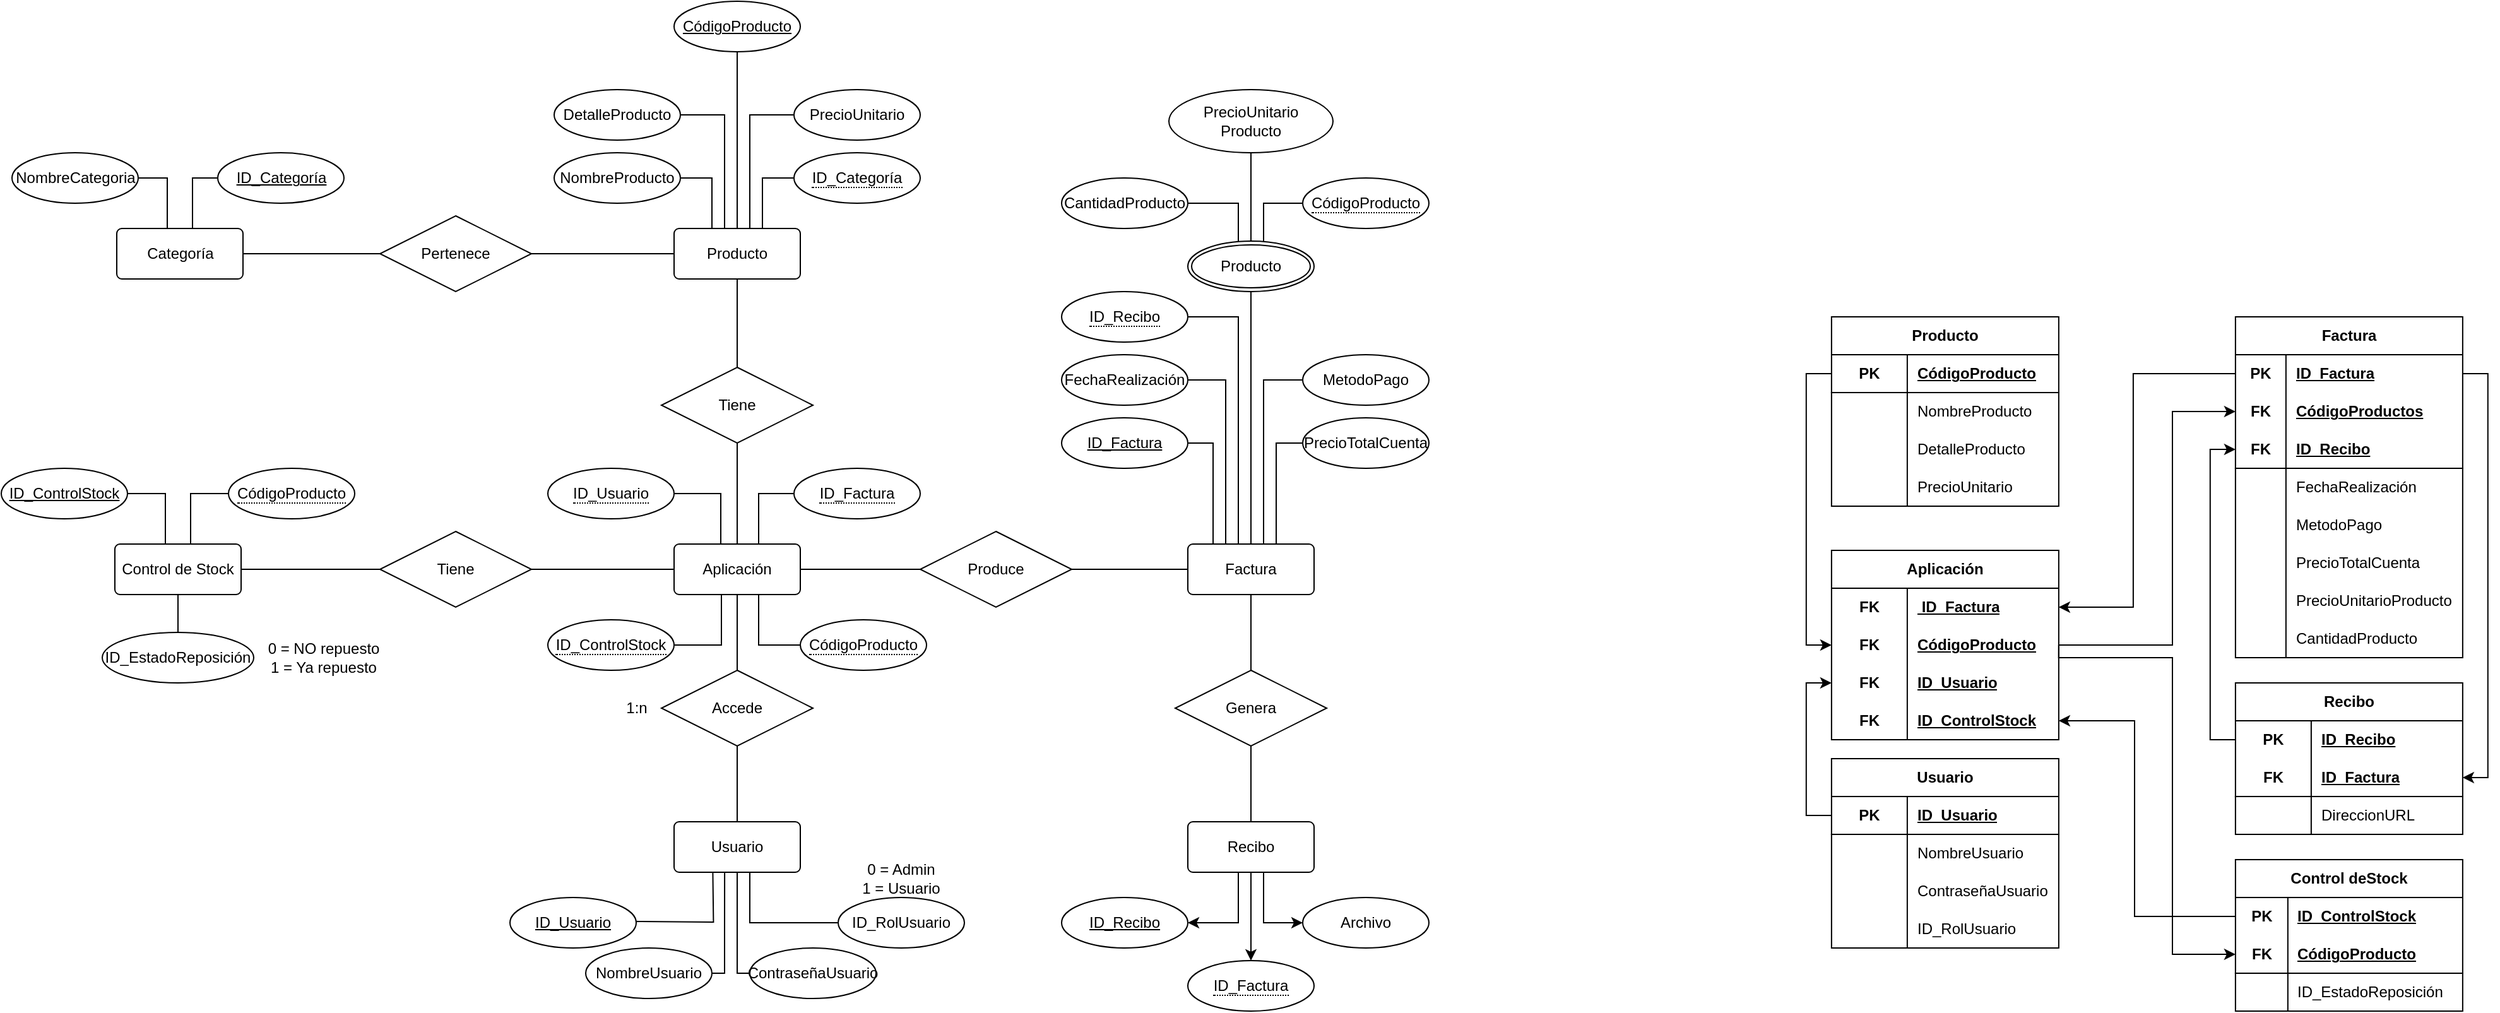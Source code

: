 <mxfile version="21.3.2" type="device">
  <diagram id="vDqjUoAuHQiaoz7LTiOU" name="AlmacénMary">
    <mxGraphModel dx="1914" dy="1030" grid="1" gridSize="10" guides="1" tooltips="1" connect="1" arrows="1" fold="1" page="1" pageScale="1" pageWidth="827" pageHeight="1169" math="0" shadow="0">
      <root>
        <mxCell id="0" />
        <mxCell id="1" parent="0" />
        <mxCell id="Y9Ebi7SMnBBEPp_Op19L-8" value="Producto" style="shape=table;startSize=30;container=1;collapsible=1;childLayout=tableLayout;fixedRows=1;rowLines=0;fontStyle=1;align=center;resizeLast=1;html=1;whiteSpace=wrap;" parent="1" vertex="1">
          <mxGeometry x="1559.94" y="420" width="180" height="150" as="geometry" />
        </mxCell>
        <mxCell id="Y9Ebi7SMnBBEPp_Op19L-12" value="" style="shape=tableRow;horizontal=0;startSize=0;swimlaneHead=0;swimlaneBody=0;fillColor=none;collapsible=0;dropTarget=0;points=[[0,0.5],[1,0.5]];portConstraint=eastwest;top=0;left=0;right=0;bottom=1;html=1;" parent="Y9Ebi7SMnBBEPp_Op19L-8" vertex="1">
          <mxGeometry y="30" width="180" height="30" as="geometry" />
        </mxCell>
        <mxCell id="Y9Ebi7SMnBBEPp_Op19L-13" value="PK" style="shape=partialRectangle;connectable=0;fillColor=none;top=0;left=0;bottom=0;right=0;fontStyle=1;overflow=hidden;html=1;whiteSpace=wrap;" parent="Y9Ebi7SMnBBEPp_Op19L-12" vertex="1">
          <mxGeometry width="60" height="30" as="geometry">
            <mxRectangle width="60" height="30" as="alternateBounds" />
          </mxGeometry>
        </mxCell>
        <mxCell id="Y9Ebi7SMnBBEPp_Op19L-14" value="CódigoProducto" style="shape=partialRectangle;connectable=0;fillColor=none;top=0;left=0;bottom=0;right=0;align=left;spacingLeft=6;fontStyle=5;overflow=hidden;html=1;whiteSpace=wrap;" parent="Y9Ebi7SMnBBEPp_Op19L-12" vertex="1">
          <mxGeometry x="60" width="120" height="30" as="geometry">
            <mxRectangle width="120" height="30" as="alternateBounds" />
          </mxGeometry>
        </mxCell>
        <mxCell id="Y9Ebi7SMnBBEPp_Op19L-15" value="" style="shape=tableRow;horizontal=0;startSize=0;swimlaneHead=0;swimlaneBody=0;fillColor=none;collapsible=0;dropTarget=0;points=[[0,0.5],[1,0.5]];portConstraint=eastwest;top=0;left=0;right=0;bottom=0;html=1;" parent="Y9Ebi7SMnBBEPp_Op19L-8" vertex="1">
          <mxGeometry y="60" width="180" height="30" as="geometry" />
        </mxCell>
        <mxCell id="Y9Ebi7SMnBBEPp_Op19L-16" value="" style="shape=partialRectangle;connectable=0;fillColor=none;top=0;left=0;bottom=0;right=0;editable=1;overflow=hidden;html=1;whiteSpace=wrap;" parent="Y9Ebi7SMnBBEPp_Op19L-15" vertex="1">
          <mxGeometry width="60" height="30" as="geometry">
            <mxRectangle width="60" height="30" as="alternateBounds" />
          </mxGeometry>
        </mxCell>
        <mxCell id="Y9Ebi7SMnBBEPp_Op19L-17" value="&lt;div&gt;NombreProducto&lt;/div&gt;" style="shape=partialRectangle;connectable=0;fillColor=none;top=0;left=0;bottom=0;right=0;align=left;spacingLeft=6;overflow=hidden;html=1;whiteSpace=wrap;" parent="Y9Ebi7SMnBBEPp_Op19L-15" vertex="1">
          <mxGeometry x="60" width="120" height="30" as="geometry">
            <mxRectangle width="120" height="30" as="alternateBounds" />
          </mxGeometry>
        </mxCell>
        <mxCell id="Y9Ebi7SMnBBEPp_Op19L-18" value="" style="shape=tableRow;horizontal=0;startSize=0;swimlaneHead=0;swimlaneBody=0;fillColor=none;collapsible=0;dropTarget=0;points=[[0,0.5],[1,0.5]];portConstraint=eastwest;top=0;left=0;right=0;bottom=0;html=1;" parent="Y9Ebi7SMnBBEPp_Op19L-8" vertex="1">
          <mxGeometry y="90" width="180" height="30" as="geometry" />
        </mxCell>
        <mxCell id="Y9Ebi7SMnBBEPp_Op19L-19" value="" style="shape=partialRectangle;connectable=0;fillColor=none;top=0;left=0;bottom=0;right=0;editable=1;overflow=hidden;html=1;whiteSpace=wrap;" parent="Y9Ebi7SMnBBEPp_Op19L-18" vertex="1">
          <mxGeometry width="60" height="30" as="geometry">
            <mxRectangle width="60" height="30" as="alternateBounds" />
          </mxGeometry>
        </mxCell>
        <mxCell id="Y9Ebi7SMnBBEPp_Op19L-20" value="DetalleProducto" style="shape=partialRectangle;connectable=0;fillColor=none;top=0;left=0;bottom=0;right=0;align=left;spacingLeft=6;overflow=hidden;html=1;whiteSpace=wrap;" parent="Y9Ebi7SMnBBEPp_Op19L-18" vertex="1">
          <mxGeometry x="60" width="120" height="30" as="geometry">
            <mxRectangle width="120" height="30" as="alternateBounds" />
          </mxGeometry>
        </mxCell>
        <mxCell id="Y9Ebi7SMnBBEPp_Op19L-21" value="" style="shape=tableRow;horizontal=0;startSize=0;swimlaneHead=0;swimlaneBody=0;fillColor=none;collapsible=0;dropTarget=0;points=[[0,0.5],[1,0.5]];portConstraint=eastwest;top=0;left=0;right=0;bottom=0;html=1;" parent="Y9Ebi7SMnBBEPp_Op19L-8" vertex="1">
          <mxGeometry y="120" width="180" height="30" as="geometry" />
        </mxCell>
        <mxCell id="Y9Ebi7SMnBBEPp_Op19L-22" value="" style="shape=partialRectangle;connectable=0;fillColor=none;top=0;left=0;bottom=0;right=0;editable=1;overflow=hidden;html=1;whiteSpace=wrap;" parent="Y9Ebi7SMnBBEPp_Op19L-21" vertex="1">
          <mxGeometry width="60" height="30" as="geometry">
            <mxRectangle width="60" height="30" as="alternateBounds" />
          </mxGeometry>
        </mxCell>
        <mxCell id="Y9Ebi7SMnBBEPp_Op19L-23" value="PrecioUnitario" style="shape=partialRectangle;connectable=0;fillColor=none;top=0;left=0;bottom=0;right=0;align=left;spacingLeft=6;overflow=hidden;html=1;whiteSpace=wrap;" parent="Y9Ebi7SMnBBEPp_Op19L-21" vertex="1">
          <mxGeometry x="60" width="120" height="30" as="geometry">
            <mxRectangle width="120" height="30" as="alternateBounds" />
          </mxGeometry>
        </mxCell>
        <mxCell id="Y9Ebi7SMnBBEPp_Op19L-26" value="Aplicación" style="shape=table;startSize=30;container=1;collapsible=1;childLayout=tableLayout;fixedRows=1;rowLines=0;fontStyle=1;align=center;resizeLast=1;html=1;whiteSpace=wrap;" parent="1" vertex="1">
          <mxGeometry x="1559.94" y="605" width="180" height="150" as="geometry" />
        </mxCell>
        <mxCell id="Y9Ebi7SMnBBEPp_Op19L-45" value="" style="shape=tableRow;horizontal=0;startSize=0;swimlaneHead=0;swimlaneBody=0;fillColor=none;collapsible=0;dropTarget=0;points=[[0,0.5],[1,0.5]];portConstraint=eastwest;top=0;left=0;right=0;bottom=0;html=1;" parent="Y9Ebi7SMnBBEPp_Op19L-26" vertex="1">
          <mxGeometry y="30" width="180" height="30" as="geometry" />
        </mxCell>
        <mxCell id="Y9Ebi7SMnBBEPp_Op19L-46" value="FK" style="shape=partialRectangle;connectable=0;fillColor=none;top=0;left=0;bottom=0;right=0;fontStyle=1;overflow=hidden;html=1;whiteSpace=wrap;" parent="Y9Ebi7SMnBBEPp_Op19L-45" vertex="1">
          <mxGeometry width="60.0" height="30" as="geometry">
            <mxRectangle width="60.0" height="30" as="alternateBounds" />
          </mxGeometry>
        </mxCell>
        <mxCell id="Y9Ebi7SMnBBEPp_Op19L-47" value="&amp;nbsp;ID_Factura" style="shape=partialRectangle;connectable=0;fillColor=none;top=0;left=0;bottom=0;right=0;align=left;spacingLeft=6;fontStyle=5;overflow=hidden;html=1;whiteSpace=wrap;" parent="Y9Ebi7SMnBBEPp_Op19L-45" vertex="1">
          <mxGeometry x="60.0" width="120.0" height="30" as="geometry">
            <mxRectangle width="120.0" height="30" as="alternateBounds" />
          </mxGeometry>
        </mxCell>
        <mxCell id="Y9Ebi7SMnBBEPp_Op19L-48" value="" style="shape=tableRow;horizontal=0;startSize=0;swimlaneHead=0;swimlaneBody=0;fillColor=none;collapsible=0;dropTarget=0;points=[[0,0.5],[1,0.5]];portConstraint=eastwest;top=0;left=0;right=0;bottom=0;html=1;" parent="Y9Ebi7SMnBBEPp_Op19L-26" vertex="1">
          <mxGeometry y="60" width="180" height="30" as="geometry" />
        </mxCell>
        <mxCell id="Y9Ebi7SMnBBEPp_Op19L-49" value="FK" style="shape=partialRectangle;connectable=0;fillColor=none;top=0;left=0;bottom=0;right=0;fontStyle=1;overflow=hidden;html=1;whiteSpace=wrap;" parent="Y9Ebi7SMnBBEPp_Op19L-48" vertex="1">
          <mxGeometry width="60.0" height="30" as="geometry">
            <mxRectangle width="60.0" height="30" as="alternateBounds" />
          </mxGeometry>
        </mxCell>
        <mxCell id="Y9Ebi7SMnBBEPp_Op19L-50" value="CódigoProducto" style="shape=partialRectangle;connectable=0;fillColor=none;top=0;left=0;bottom=0;right=0;align=left;spacingLeft=6;fontStyle=5;overflow=hidden;html=1;whiteSpace=wrap;" parent="Y9Ebi7SMnBBEPp_Op19L-48" vertex="1">
          <mxGeometry x="60.0" width="120.0" height="30" as="geometry">
            <mxRectangle width="120.0" height="30" as="alternateBounds" />
          </mxGeometry>
        </mxCell>
        <mxCell id="Y9Ebi7SMnBBEPp_Op19L-51" value="" style="shape=tableRow;horizontal=0;startSize=0;swimlaneHead=0;swimlaneBody=0;fillColor=none;collapsible=0;dropTarget=0;points=[[0,0.5],[1,0.5]];portConstraint=eastwest;top=0;left=0;right=0;bottom=0;html=1;" parent="Y9Ebi7SMnBBEPp_Op19L-26" vertex="1">
          <mxGeometry y="90" width="180" height="30" as="geometry" />
        </mxCell>
        <mxCell id="Y9Ebi7SMnBBEPp_Op19L-52" value="FK" style="shape=partialRectangle;connectable=0;fillColor=none;top=0;left=0;bottom=0;right=0;fontStyle=1;overflow=hidden;html=1;whiteSpace=wrap;" parent="Y9Ebi7SMnBBEPp_Op19L-51" vertex="1">
          <mxGeometry width="60.0" height="30" as="geometry">
            <mxRectangle width="60.0" height="30" as="alternateBounds" />
          </mxGeometry>
        </mxCell>
        <mxCell id="Y9Ebi7SMnBBEPp_Op19L-53" value="ID_Usuario" style="shape=partialRectangle;connectable=0;fillColor=none;top=0;left=0;bottom=0;right=0;align=left;spacingLeft=6;fontStyle=5;overflow=hidden;html=1;whiteSpace=wrap;" parent="Y9Ebi7SMnBBEPp_Op19L-51" vertex="1">
          <mxGeometry x="60.0" width="120.0" height="30" as="geometry">
            <mxRectangle width="120.0" height="30" as="alternateBounds" />
          </mxGeometry>
        </mxCell>
        <mxCell id="ylq0Wh5do1DhNVSN07a9-4" value="" style="shape=tableRow;horizontal=0;startSize=0;swimlaneHead=0;swimlaneBody=0;fillColor=none;collapsible=0;dropTarget=0;points=[[0,0.5],[1,0.5]];portConstraint=eastwest;top=0;left=0;right=0;bottom=0;html=1;" parent="Y9Ebi7SMnBBEPp_Op19L-26" vertex="1">
          <mxGeometry y="120" width="180" height="30" as="geometry" />
        </mxCell>
        <mxCell id="ylq0Wh5do1DhNVSN07a9-5" value="FK" style="shape=partialRectangle;connectable=0;fillColor=none;top=0;left=0;bottom=0;right=0;fontStyle=1;overflow=hidden;html=1;whiteSpace=wrap;" parent="ylq0Wh5do1DhNVSN07a9-4" vertex="1">
          <mxGeometry width="60.0" height="30" as="geometry">
            <mxRectangle width="60.0" height="30" as="alternateBounds" />
          </mxGeometry>
        </mxCell>
        <mxCell id="ylq0Wh5do1DhNVSN07a9-6" value="ID_ControlStock" style="shape=partialRectangle;connectable=0;fillColor=none;top=0;left=0;bottom=0;right=0;align=left;spacingLeft=6;fontStyle=5;overflow=hidden;html=1;whiteSpace=wrap;" parent="ylq0Wh5do1DhNVSN07a9-4" vertex="1">
          <mxGeometry x="60.0" width="120.0" height="30" as="geometry">
            <mxRectangle width="120.0" height="30" as="alternateBounds" />
          </mxGeometry>
        </mxCell>
        <mxCell id="Y9Ebi7SMnBBEPp_Op19L-54" value="Usuario" style="shape=table;startSize=30;container=1;collapsible=1;childLayout=tableLayout;fixedRows=1;rowLines=0;fontStyle=1;align=center;resizeLast=1;html=1;whiteSpace=wrap;" parent="1" vertex="1">
          <mxGeometry x="1559.94" y="770" width="180" height="150" as="geometry" />
        </mxCell>
        <mxCell id="Y9Ebi7SMnBBEPp_Op19L-58" value="" style="shape=tableRow;horizontal=0;startSize=0;swimlaneHead=0;swimlaneBody=0;fillColor=none;collapsible=0;dropTarget=0;points=[[0,0.5],[1,0.5]];portConstraint=eastwest;top=0;left=0;right=0;bottom=1;html=1;" parent="Y9Ebi7SMnBBEPp_Op19L-54" vertex="1">
          <mxGeometry y="30" width="180" height="30" as="geometry" />
        </mxCell>
        <mxCell id="Y9Ebi7SMnBBEPp_Op19L-59" value="PK" style="shape=partialRectangle;connectable=0;fillColor=none;top=0;left=0;bottom=0;right=0;fontStyle=1;overflow=hidden;html=1;whiteSpace=wrap;" parent="Y9Ebi7SMnBBEPp_Op19L-58" vertex="1">
          <mxGeometry width="60" height="30" as="geometry">
            <mxRectangle width="60" height="30" as="alternateBounds" />
          </mxGeometry>
        </mxCell>
        <mxCell id="Y9Ebi7SMnBBEPp_Op19L-60" value="ID_Usuario" style="shape=partialRectangle;connectable=0;fillColor=none;top=0;left=0;bottom=0;right=0;align=left;spacingLeft=6;fontStyle=5;overflow=hidden;html=1;whiteSpace=wrap;" parent="Y9Ebi7SMnBBEPp_Op19L-58" vertex="1">
          <mxGeometry x="60" width="120" height="30" as="geometry">
            <mxRectangle width="120" height="30" as="alternateBounds" />
          </mxGeometry>
        </mxCell>
        <mxCell id="Y9Ebi7SMnBBEPp_Op19L-61" value="" style="shape=tableRow;horizontal=0;startSize=0;swimlaneHead=0;swimlaneBody=0;fillColor=none;collapsible=0;dropTarget=0;points=[[0,0.5],[1,0.5]];portConstraint=eastwest;top=0;left=0;right=0;bottom=0;html=1;" parent="Y9Ebi7SMnBBEPp_Op19L-54" vertex="1">
          <mxGeometry y="60" width="180" height="30" as="geometry" />
        </mxCell>
        <mxCell id="Y9Ebi7SMnBBEPp_Op19L-62" value="" style="shape=partialRectangle;connectable=0;fillColor=none;top=0;left=0;bottom=0;right=0;editable=1;overflow=hidden;html=1;whiteSpace=wrap;" parent="Y9Ebi7SMnBBEPp_Op19L-61" vertex="1">
          <mxGeometry width="60" height="30" as="geometry">
            <mxRectangle width="60" height="30" as="alternateBounds" />
          </mxGeometry>
        </mxCell>
        <mxCell id="Y9Ebi7SMnBBEPp_Op19L-63" value="NombreUsuario" style="shape=partialRectangle;connectable=0;fillColor=none;top=0;left=0;bottom=0;right=0;align=left;spacingLeft=6;overflow=hidden;html=1;whiteSpace=wrap;" parent="Y9Ebi7SMnBBEPp_Op19L-61" vertex="1">
          <mxGeometry x="60" width="120" height="30" as="geometry">
            <mxRectangle width="120" height="30" as="alternateBounds" />
          </mxGeometry>
        </mxCell>
        <mxCell id="Y9Ebi7SMnBBEPp_Op19L-64" value="" style="shape=tableRow;horizontal=0;startSize=0;swimlaneHead=0;swimlaneBody=0;fillColor=none;collapsible=0;dropTarget=0;points=[[0,0.5],[1,0.5]];portConstraint=eastwest;top=0;left=0;right=0;bottom=0;html=1;" parent="Y9Ebi7SMnBBEPp_Op19L-54" vertex="1">
          <mxGeometry y="90" width="180" height="30" as="geometry" />
        </mxCell>
        <mxCell id="Y9Ebi7SMnBBEPp_Op19L-65" value="" style="shape=partialRectangle;connectable=0;fillColor=none;top=0;left=0;bottom=0;right=0;editable=1;overflow=hidden;html=1;whiteSpace=wrap;" parent="Y9Ebi7SMnBBEPp_Op19L-64" vertex="1">
          <mxGeometry width="60" height="30" as="geometry">
            <mxRectangle width="60" height="30" as="alternateBounds" />
          </mxGeometry>
        </mxCell>
        <mxCell id="Y9Ebi7SMnBBEPp_Op19L-66" value="ContraseñaUsuario" style="shape=partialRectangle;connectable=0;fillColor=none;top=0;left=0;bottom=0;right=0;align=left;spacingLeft=6;overflow=hidden;html=1;whiteSpace=wrap;" parent="Y9Ebi7SMnBBEPp_Op19L-64" vertex="1">
          <mxGeometry x="60" width="120" height="30" as="geometry">
            <mxRectangle width="120" height="30" as="alternateBounds" />
          </mxGeometry>
        </mxCell>
        <mxCell id="Y9Ebi7SMnBBEPp_Op19L-67" value="" style="shape=tableRow;horizontal=0;startSize=0;swimlaneHead=0;swimlaneBody=0;fillColor=none;collapsible=0;dropTarget=0;points=[[0,0.5],[1,0.5]];portConstraint=eastwest;top=0;left=0;right=0;bottom=0;html=1;" parent="Y9Ebi7SMnBBEPp_Op19L-54" vertex="1">
          <mxGeometry y="120" width="180" height="30" as="geometry" />
        </mxCell>
        <mxCell id="Y9Ebi7SMnBBEPp_Op19L-68" value="" style="shape=partialRectangle;connectable=0;fillColor=none;top=0;left=0;bottom=0;right=0;editable=1;overflow=hidden;html=1;whiteSpace=wrap;" parent="Y9Ebi7SMnBBEPp_Op19L-67" vertex="1">
          <mxGeometry width="60" height="30" as="geometry">
            <mxRectangle width="60" height="30" as="alternateBounds" />
          </mxGeometry>
        </mxCell>
        <mxCell id="Y9Ebi7SMnBBEPp_Op19L-69" value="ID_RolUsuario" style="shape=partialRectangle;connectable=0;fillColor=none;top=0;left=0;bottom=0;right=0;align=left;spacingLeft=6;overflow=hidden;html=1;whiteSpace=wrap;" parent="Y9Ebi7SMnBBEPp_Op19L-67" vertex="1">
          <mxGeometry x="60" width="120" height="30" as="geometry">
            <mxRectangle width="120" height="30" as="alternateBounds" />
          </mxGeometry>
        </mxCell>
        <mxCell id="Y9Ebi7SMnBBEPp_Op19L-71" value="Factura" style="shape=table;startSize=30;container=1;collapsible=1;childLayout=tableLayout;fixedRows=1;rowLines=0;fontStyle=1;align=center;resizeLast=1;html=1;whiteSpace=wrap;" parent="1" vertex="1">
          <mxGeometry x="1879.94" y="420" width="180" height="270" as="geometry" />
        </mxCell>
        <mxCell id="Y9Ebi7SMnBBEPp_Op19L-72" value="" style="shape=tableRow;horizontal=0;startSize=0;swimlaneHead=0;swimlaneBody=0;fillColor=none;collapsible=0;dropTarget=0;points=[[0,0.5],[1,0.5]];portConstraint=eastwest;top=0;left=0;right=0;bottom=0;html=1;" parent="Y9Ebi7SMnBBEPp_Op19L-71" vertex="1">
          <mxGeometry y="30" width="180" height="30" as="geometry" />
        </mxCell>
        <mxCell id="Y9Ebi7SMnBBEPp_Op19L-73" value="PK" style="shape=partialRectangle;connectable=0;fillColor=none;top=0;left=0;bottom=0;right=0;fontStyle=1;overflow=hidden;html=1;whiteSpace=wrap;" parent="Y9Ebi7SMnBBEPp_Op19L-72" vertex="1">
          <mxGeometry width="40.0" height="30" as="geometry">
            <mxRectangle width="40.0" height="30" as="alternateBounds" />
          </mxGeometry>
        </mxCell>
        <mxCell id="Y9Ebi7SMnBBEPp_Op19L-74" value="ID_Factura" style="shape=partialRectangle;connectable=0;fillColor=none;top=0;left=0;bottom=0;right=0;align=left;spacingLeft=6;fontStyle=5;overflow=hidden;html=1;whiteSpace=wrap;" parent="Y9Ebi7SMnBBEPp_Op19L-72" vertex="1">
          <mxGeometry x="40.0" width="140.0" height="30" as="geometry">
            <mxRectangle width="140.0" height="30" as="alternateBounds" />
          </mxGeometry>
        </mxCell>
        <mxCell id="Y9Ebi7SMnBBEPp_Op19L-84" value="" style="shape=tableRow;horizontal=0;startSize=0;swimlaneHead=0;swimlaneBody=0;fillColor=none;collapsible=0;dropTarget=0;points=[[0,0.5],[1,0.5]];portConstraint=eastwest;top=0;left=0;right=0;bottom=0;html=1;" parent="Y9Ebi7SMnBBEPp_Op19L-71" vertex="1">
          <mxGeometry y="60" width="180" height="30" as="geometry" />
        </mxCell>
        <mxCell id="Y9Ebi7SMnBBEPp_Op19L-85" value="FK" style="shape=partialRectangle;connectable=0;fillColor=none;top=0;left=0;bottom=0;right=0;fontStyle=1;overflow=hidden;html=1;whiteSpace=wrap;" parent="Y9Ebi7SMnBBEPp_Op19L-84" vertex="1">
          <mxGeometry width="40.0" height="30" as="geometry">
            <mxRectangle width="40.0" height="30" as="alternateBounds" />
          </mxGeometry>
        </mxCell>
        <mxCell id="Y9Ebi7SMnBBEPp_Op19L-86" value="CódigoProductos" style="shape=partialRectangle;connectable=0;fillColor=none;top=0;left=0;bottom=0;right=0;align=left;spacingLeft=6;fontStyle=5;overflow=hidden;html=1;whiteSpace=wrap;" parent="Y9Ebi7SMnBBEPp_Op19L-84" vertex="1">
          <mxGeometry x="40.0" width="140.0" height="30" as="geometry">
            <mxRectangle width="140.0" height="30" as="alternateBounds" />
          </mxGeometry>
        </mxCell>
        <mxCell id="Y9Ebi7SMnBBEPp_Op19L-103" value="" style="shape=tableRow;horizontal=0;startSize=0;swimlaneHead=0;swimlaneBody=0;fillColor=none;collapsible=0;dropTarget=0;points=[[0,0.5],[1,0.5]];portConstraint=eastwest;top=0;left=0;right=0;bottom=1;html=1;" parent="Y9Ebi7SMnBBEPp_Op19L-71" vertex="1">
          <mxGeometry y="90" width="180" height="30" as="geometry" />
        </mxCell>
        <mxCell id="Y9Ebi7SMnBBEPp_Op19L-104" value="FK" style="shape=partialRectangle;connectable=0;fillColor=none;top=0;left=0;bottom=0;right=0;fontStyle=1;overflow=hidden;html=1;whiteSpace=wrap;" parent="Y9Ebi7SMnBBEPp_Op19L-103" vertex="1">
          <mxGeometry width="40.0" height="30" as="geometry">
            <mxRectangle width="40.0" height="30" as="alternateBounds" />
          </mxGeometry>
        </mxCell>
        <mxCell id="Y9Ebi7SMnBBEPp_Op19L-105" value="ID_Recibo" style="shape=partialRectangle;connectable=0;fillColor=none;top=0;left=0;bottom=0;right=0;align=left;spacingLeft=6;fontStyle=5;overflow=hidden;html=1;whiteSpace=wrap;" parent="Y9Ebi7SMnBBEPp_Op19L-103" vertex="1">
          <mxGeometry x="40.0" width="140.0" height="30" as="geometry">
            <mxRectangle width="140.0" height="30" as="alternateBounds" />
          </mxGeometry>
        </mxCell>
        <mxCell id="Y9Ebi7SMnBBEPp_Op19L-125" value="" style="shape=tableRow;horizontal=0;startSize=0;swimlaneHead=0;swimlaneBody=0;fillColor=none;collapsible=0;dropTarget=0;points=[[0,0.5],[1,0.5]];portConstraint=eastwest;top=0;left=0;right=0;bottom=0;html=1;" parent="Y9Ebi7SMnBBEPp_Op19L-71" vertex="1">
          <mxGeometry y="120" width="180" height="30" as="geometry" />
        </mxCell>
        <mxCell id="Y9Ebi7SMnBBEPp_Op19L-126" value="" style="shape=partialRectangle;connectable=0;fillColor=none;top=0;left=0;bottom=0;right=0;editable=1;overflow=hidden;html=1;whiteSpace=wrap;" parent="Y9Ebi7SMnBBEPp_Op19L-125" vertex="1">
          <mxGeometry width="40.0" height="30" as="geometry">
            <mxRectangle width="40.0" height="30" as="alternateBounds" />
          </mxGeometry>
        </mxCell>
        <mxCell id="Y9Ebi7SMnBBEPp_Op19L-127" value="FechaRealización" style="shape=partialRectangle;connectable=0;fillColor=none;top=0;left=0;bottom=0;right=0;align=left;spacingLeft=6;overflow=hidden;html=1;whiteSpace=wrap;" parent="Y9Ebi7SMnBBEPp_Op19L-125" vertex="1">
          <mxGeometry x="40.0" width="140.0" height="30" as="geometry">
            <mxRectangle width="140.0" height="30" as="alternateBounds" />
          </mxGeometry>
        </mxCell>
        <mxCell id="ylq0Wh5do1DhNVSN07a9-14" value="" style="shape=tableRow;horizontal=0;startSize=0;swimlaneHead=0;swimlaneBody=0;fillColor=none;collapsible=0;dropTarget=0;points=[[0,0.5],[1,0.5]];portConstraint=eastwest;top=0;left=0;right=0;bottom=0;html=1;" parent="Y9Ebi7SMnBBEPp_Op19L-71" vertex="1">
          <mxGeometry y="150" width="180" height="30" as="geometry" />
        </mxCell>
        <mxCell id="ylq0Wh5do1DhNVSN07a9-15" value="" style="shape=partialRectangle;connectable=0;fillColor=none;top=0;left=0;bottom=0;right=0;editable=1;overflow=hidden;html=1;whiteSpace=wrap;" parent="ylq0Wh5do1DhNVSN07a9-14" vertex="1">
          <mxGeometry width="40.0" height="30" as="geometry">
            <mxRectangle width="40.0" height="30" as="alternateBounds" />
          </mxGeometry>
        </mxCell>
        <mxCell id="ylq0Wh5do1DhNVSN07a9-16" value="MetodoPago" style="shape=partialRectangle;connectable=0;fillColor=none;top=0;left=0;bottom=0;right=0;align=left;spacingLeft=6;overflow=hidden;html=1;whiteSpace=wrap;" parent="ylq0Wh5do1DhNVSN07a9-14" vertex="1">
          <mxGeometry x="40.0" width="140.0" height="30" as="geometry">
            <mxRectangle width="140.0" height="30" as="alternateBounds" />
          </mxGeometry>
        </mxCell>
        <mxCell id="ylq0Wh5do1DhNVSN07a9-17" value="" style="shape=tableRow;horizontal=0;startSize=0;swimlaneHead=0;swimlaneBody=0;fillColor=none;collapsible=0;dropTarget=0;points=[[0,0.5],[1,0.5]];portConstraint=eastwest;top=0;left=0;right=0;bottom=0;html=1;" parent="Y9Ebi7SMnBBEPp_Op19L-71" vertex="1">
          <mxGeometry y="180" width="180" height="30" as="geometry" />
        </mxCell>
        <mxCell id="ylq0Wh5do1DhNVSN07a9-18" value="" style="shape=partialRectangle;connectable=0;fillColor=none;top=0;left=0;bottom=0;right=0;editable=1;overflow=hidden;html=1;whiteSpace=wrap;" parent="ylq0Wh5do1DhNVSN07a9-17" vertex="1">
          <mxGeometry width="40.0" height="30" as="geometry">
            <mxRectangle width="40.0" height="30" as="alternateBounds" />
          </mxGeometry>
        </mxCell>
        <mxCell id="ylq0Wh5do1DhNVSN07a9-19" value="PrecioTotalCuenta" style="shape=partialRectangle;connectable=0;fillColor=none;top=0;left=0;bottom=0;right=0;align=left;spacingLeft=6;overflow=hidden;html=1;whiteSpace=wrap;" parent="ylq0Wh5do1DhNVSN07a9-17" vertex="1">
          <mxGeometry x="40.0" width="140.0" height="30" as="geometry">
            <mxRectangle width="140.0" height="30" as="alternateBounds" />
          </mxGeometry>
        </mxCell>
        <mxCell id="ylq0Wh5do1DhNVSN07a9-45" value="" style="shape=tableRow;horizontal=0;startSize=0;swimlaneHead=0;swimlaneBody=0;fillColor=none;collapsible=0;dropTarget=0;points=[[0,0.5],[1,0.5]];portConstraint=eastwest;top=0;left=0;right=0;bottom=0;html=1;" parent="Y9Ebi7SMnBBEPp_Op19L-71" vertex="1">
          <mxGeometry y="210" width="180" height="30" as="geometry" />
        </mxCell>
        <mxCell id="ylq0Wh5do1DhNVSN07a9-46" value="" style="shape=partialRectangle;connectable=0;fillColor=none;top=0;left=0;bottom=0;right=0;editable=1;overflow=hidden;html=1;whiteSpace=wrap;" parent="ylq0Wh5do1DhNVSN07a9-45" vertex="1">
          <mxGeometry width="40.0" height="30" as="geometry">
            <mxRectangle width="40.0" height="30" as="alternateBounds" />
          </mxGeometry>
        </mxCell>
        <mxCell id="ylq0Wh5do1DhNVSN07a9-47" value="PrecioUnitarioProducto" style="shape=partialRectangle;connectable=0;fillColor=none;top=0;left=0;bottom=0;right=0;align=left;spacingLeft=6;overflow=hidden;html=1;whiteSpace=wrap;" parent="ylq0Wh5do1DhNVSN07a9-45" vertex="1">
          <mxGeometry x="40.0" width="140.0" height="30" as="geometry">
            <mxRectangle width="140.0" height="30" as="alternateBounds" />
          </mxGeometry>
        </mxCell>
        <mxCell id="ylq0Wh5do1DhNVSN07a9-48" value="" style="shape=tableRow;horizontal=0;startSize=0;swimlaneHead=0;swimlaneBody=0;fillColor=none;collapsible=0;dropTarget=0;points=[[0,0.5],[1,0.5]];portConstraint=eastwest;top=0;left=0;right=0;bottom=0;html=1;" parent="Y9Ebi7SMnBBEPp_Op19L-71" vertex="1">
          <mxGeometry y="240" width="180" height="30" as="geometry" />
        </mxCell>
        <mxCell id="ylq0Wh5do1DhNVSN07a9-49" value="" style="shape=partialRectangle;connectable=0;fillColor=none;top=0;left=0;bottom=0;right=0;editable=1;overflow=hidden;html=1;whiteSpace=wrap;" parent="ylq0Wh5do1DhNVSN07a9-48" vertex="1">
          <mxGeometry width="40.0" height="30" as="geometry">
            <mxRectangle width="40.0" height="30" as="alternateBounds" />
          </mxGeometry>
        </mxCell>
        <mxCell id="ylq0Wh5do1DhNVSN07a9-50" value="CantidadProducto" style="shape=partialRectangle;connectable=0;fillColor=none;top=0;left=0;bottom=0;right=0;align=left;spacingLeft=6;overflow=hidden;html=1;whiteSpace=wrap;" parent="ylq0Wh5do1DhNVSN07a9-48" vertex="1">
          <mxGeometry x="40.0" width="140.0" height="30" as="geometry">
            <mxRectangle width="140.0" height="30" as="alternateBounds" />
          </mxGeometry>
        </mxCell>
        <mxCell id="Y9Ebi7SMnBBEPp_Op19L-128" value="Recibo" style="shape=table;startSize=30;container=1;collapsible=1;childLayout=tableLayout;fixedRows=1;rowLines=0;fontStyle=1;align=center;resizeLast=1;html=1;whiteSpace=wrap;" parent="1" vertex="1">
          <mxGeometry x="1879.94" y="710" width="180" height="120" as="geometry" />
        </mxCell>
        <mxCell id="Y9Ebi7SMnBBEPp_Op19L-132" value="" style="shape=tableRow;horizontal=0;startSize=0;swimlaneHead=0;swimlaneBody=0;fillColor=none;collapsible=0;dropTarget=0;points=[[0,0.5],[1,0.5]];portConstraint=eastwest;top=0;left=0;right=0;bottom=0;html=1;" parent="Y9Ebi7SMnBBEPp_Op19L-128" vertex="1">
          <mxGeometry y="30" width="180" height="30" as="geometry" />
        </mxCell>
        <mxCell id="Y9Ebi7SMnBBEPp_Op19L-133" value="PK" style="shape=partialRectangle;connectable=0;fillColor=none;top=0;left=0;bottom=0;right=0;fontStyle=1;overflow=hidden;html=1;whiteSpace=wrap;" parent="Y9Ebi7SMnBBEPp_Op19L-132" vertex="1">
          <mxGeometry width="60" height="30" as="geometry">
            <mxRectangle width="60" height="30" as="alternateBounds" />
          </mxGeometry>
        </mxCell>
        <mxCell id="Y9Ebi7SMnBBEPp_Op19L-134" value="ID_Recibo" style="shape=partialRectangle;connectable=0;fillColor=none;top=0;left=0;bottom=0;right=0;align=left;spacingLeft=6;fontStyle=5;overflow=hidden;html=1;whiteSpace=wrap;" parent="Y9Ebi7SMnBBEPp_Op19L-132" vertex="1">
          <mxGeometry x="60" width="120" height="30" as="geometry">
            <mxRectangle width="120" height="30" as="alternateBounds" />
          </mxGeometry>
        </mxCell>
        <mxCell id="ylq0Wh5do1DhNVSN07a9-7" value="" style="shape=tableRow;horizontal=0;startSize=0;swimlaneHead=0;swimlaneBody=0;fillColor=none;collapsible=0;dropTarget=0;points=[[0,0.5],[1,0.5]];portConstraint=eastwest;top=0;left=0;right=0;bottom=1;html=1;" parent="Y9Ebi7SMnBBEPp_Op19L-128" vertex="1">
          <mxGeometry y="60" width="180" height="30" as="geometry" />
        </mxCell>
        <mxCell id="ylq0Wh5do1DhNVSN07a9-8" value="FK" style="shape=partialRectangle;connectable=0;fillColor=none;top=0;left=0;bottom=0;right=0;fontStyle=1;overflow=hidden;html=1;whiteSpace=wrap;" parent="ylq0Wh5do1DhNVSN07a9-7" vertex="1">
          <mxGeometry width="60" height="30" as="geometry">
            <mxRectangle width="60" height="30" as="alternateBounds" />
          </mxGeometry>
        </mxCell>
        <mxCell id="ylq0Wh5do1DhNVSN07a9-9" value="ID_Factura" style="shape=partialRectangle;connectable=0;fillColor=none;top=0;left=0;bottom=0;right=0;align=left;spacingLeft=6;fontStyle=5;overflow=hidden;html=1;whiteSpace=wrap;" parent="ylq0Wh5do1DhNVSN07a9-7" vertex="1">
          <mxGeometry x="60" width="120" height="30" as="geometry">
            <mxRectangle width="120" height="30" as="alternateBounds" />
          </mxGeometry>
        </mxCell>
        <mxCell id="Y9Ebi7SMnBBEPp_Op19L-135" value="" style="shape=tableRow;horizontal=0;startSize=0;swimlaneHead=0;swimlaneBody=0;fillColor=none;collapsible=0;dropTarget=0;points=[[0,0.5],[1,0.5]];portConstraint=eastwest;top=0;left=0;right=0;bottom=0;html=1;" parent="Y9Ebi7SMnBBEPp_Op19L-128" vertex="1">
          <mxGeometry y="90" width="180" height="30" as="geometry" />
        </mxCell>
        <mxCell id="Y9Ebi7SMnBBEPp_Op19L-136" value="" style="shape=partialRectangle;connectable=0;fillColor=none;top=0;left=0;bottom=0;right=0;editable=1;overflow=hidden;html=1;whiteSpace=wrap;" parent="Y9Ebi7SMnBBEPp_Op19L-135" vertex="1">
          <mxGeometry width="60" height="30" as="geometry">
            <mxRectangle width="60" height="30" as="alternateBounds" />
          </mxGeometry>
        </mxCell>
        <mxCell id="Y9Ebi7SMnBBEPp_Op19L-137" value="DireccionURL" style="shape=partialRectangle;connectable=0;fillColor=none;top=0;left=0;bottom=0;right=0;align=left;spacingLeft=6;overflow=hidden;html=1;whiteSpace=wrap;" parent="Y9Ebi7SMnBBEPp_Op19L-135" vertex="1">
          <mxGeometry x="60" width="120" height="30" as="geometry">
            <mxRectangle width="120" height="30" as="alternateBounds" />
          </mxGeometry>
        </mxCell>
        <mxCell id="Y9Ebi7SMnBBEPp_Op19L-141" style="edgeStyle=orthogonalEdgeStyle;rounded=0;orthogonalLoop=1;jettySize=auto;html=1;exitX=0;exitY=0.5;exitDx=0;exitDy=0;entryX=0;entryY=0.5;entryDx=0;entryDy=0;" parent="1" source="Y9Ebi7SMnBBEPp_Op19L-58" target="Y9Ebi7SMnBBEPp_Op19L-51" edge="1">
          <mxGeometry relative="1" as="geometry" />
        </mxCell>
        <mxCell id="Y9Ebi7SMnBBEPp_Op19L-142" style="edgeStyle=orthogonalEdgeStyle;rounded=0;orthogonalLoop=1;jettySize=auto;html=1;exitX=0;exitY=0.5;exitDx=0;exitDy=0;entryX=0;entryY=0.5;entryDx=0;entryDy=0;" parent="1" source="Y9Ebi7SMnBBEPp_Op19L-12" target="Y9Ebi7SMnBBEPp_Op19L-48" edge="1">
          <mxGeometry relative="1" as="geometry" />
        </mxCell>
        <mxCell id="Y9Ebi7SMnBBEPp_Op19L-143" style="edgeStyle=orthogonalEdgeStyle;rounded=0;orthogonalLoop=1;jettySize=auto;html=1;exitX=0;exitY=0.5;exitDx=0;exitDy=0;entryX=1;entryY=0.5;entryDx=0;entryDy=0;" parent="1" source="Y9Ebi7SMnBBEPp_Op19L-72" target="Y9Ebi7SMnBBEPp_Op19L-45" edge="1">
          <mxGeometry relative="1" as="geometry">
            <Array as="points">
              <mxPoint x="1798.94" y="465" />
              <mxPoint x="1798.94" y="650" />
            </Array>
          </mxGeometry>
        </mxCell>
        <mxCell id="Y9Ebi7SMnBBEPp_Op19L-144" style="edgeStyle=orthogonalEdgeStyle;rounded=0;orthogonalLoop=1;jettySize=auto;html=1;exitX=0;exitY=0.5;exitDx=0;exitDy=0;entryX=0;entryY=0.5;entryDx=0;entryDy=0;" parent="1" source="Y9Ebi7SMnBBEPp_Op19L-132" target="Y9Ebi7SMnBBEPp_Op19L-103" edge="1">
          <mxGeometry relative="1" as="geometry" />
        </mxCell>
        <mxCell id="Y9Ebi7SMnBBEPp_Op19L-145" style="edgeStyle=orthogonalEdgeStyle;rounded=0;orthogonalLoop=1;jettySize=auto;html=1;exitX=0;exitY=0.5;exitDx=0;exitDy=0;entryX=1;entryY=0.5;entryDx=0;entryDy=0;startArrow=classic;startFill=1;endArrow=none;endFill=0;" parent="1" source="Y9Ebi7SMnBBEPp_Op19L-84" target="Y9Ebi7SMnBBEPp_Op19L-48" edge="1">
          <mxGeometry relative="1" as="geometry">
            <Array as="points">
              <mxPoint x="1830" y="495" />
              <mxPoint x="1830" y="680" />
            </Array>
          </mxGeometry>
        </mxCell>
        <mxCell id="lYTeRvdv8kLkkW_NQM2Z-179" style="edgeStyle=orthogonalEdgeStyle;rounded=0;orthogonalLoop=1;jettySize=auto;html=1;entryX=0;entryY=0.5;entryDx=0;entryDy=0;endArrow=none;endFill=0;" parent="1" source="lYTeRvdv8kLkkW_NQM2Z-133" target="lYTeRvdv8kLkkW_NQM2Z-173" edge="1">
          <mxGeometry relative="1" as="geometry" />
        </mxCell>
        <mxCell id="lYTeRvdv8kLkkW_NQM2Z-203" style="edgeStyle=orthogonalEdgeStyle;rounded=0;orthogonalLoop=1;jettySize=auto;html=1;entryX=1;entryY=0.5;entryDx=0;entryDy=0;endArrow=none;endFill=0;" parent="1" source="lYTeRvdv8kLkkW_NQM2Z-133" target="lYTeRvdv8kLkkW_NQM2Z-162" edge="1">
          <mxGeometry relative="1" as="geometry">
            <Array as="points">
              <mxPoint x="680" y="560" />
            </Array>
          </mxGeometry>
        </mxCell>
        <mxCell id="lYTeRvdv8kLkkW_NQM2Z-204" style="edgeStyle=orthogonalEdgeStyle;rounded=0;orthogonalLoop=1;jettySize=auto;html=1;entryX=0;entryY=0.5;entryDx=0;entryDy=0;endArrow=none;endFill=0;" parent="1" source="lYTeRvdv8kLkkW_NQM2Z-133" target="lYTeRvdv8kLkkW_NQM2Z-161" edge="1">
          <mxGeometry relative="1" as="geometry">
            <Array as="points">
              <mxPoint x="710" y="560" />
            </Array>
          </mxGeometry>
        </mxCell>
        <mxCell id="lYTeRvdv8kLkkW_NQM2Z-261" style="edgeStyle=orthogonalEdgeStyle;rounded=0;orthogonalLoop=1;jettySize=auto;html=1;entryX=1;entryY=0.5;entryDx=0;entryDy=0;endArrow=none;endFill=0;" parent="1" source="lYTeRvdv8kLkkW_NQM2Z-133" target="lYTeRvdv8kLkkW_NQM2Z-160" edge="1">
          <mxGeometry relative="1" as="geometry">
            <Array as="points">
              <mxPoint x="710" y="680" />
            </Array>
          </mxGeometry>
        </mxCell>
        <mxCell id="lYTeRvdv8kLkkW_NQM2Z-262" style="edgeStyle=orthogonalEdgeStyle;rounded=0;orthogonalLoop=1;jettySize=auto;html=1;entryX=0.5;entryY=1;entryDx=0;entryDy=0;endArrow=none;endFill=0;" parent="1" source="lYTeRvdv8kLkkW_NQM2Z-133" target="lYTeRvdv8kLkkW_NQM2Z-260" edge="1">
          <mxGeometry relative="1" as="geometry" />
        </mxCell>
        <mxCell id="lYTeRvdv8kLkkW_NQM2Z-133" value="Aplicación" style="rounded=1;arcSize=10;whiteSpace=wrap;html=1;align=center;" parent="1" vertex="1">
          <mxGeometry x="643" y="600" width="100" height="40" as="geometry" />
        </mxCell>
        <mxCell id="lYTeRvdv8kLkkW_NQM2Z-134" value="Usuario" style="rounded=1;arcSize=10;whiteSpace=wrap;html=1;align=center;" parent="1" vertex="1">
          <mxGeometry x="643" y="820" width="100" height="40" as="geometry" />
        </mxCell>
        <mxCell id="lYTeRvdv8kLkkW_NQM2Z-135" style="edgeStyle=orthogonalEdgeStyle;rounded=0;orthogonalLoop=1;jettySize=auto;html=1;entryX=0.5;entryY=1;entryDx=0;entryDy=0;endArrow=none;endFill=0;" parent="1" source="lYTeRvdv8kLkkW_NQM2Z-141" target="lYTeRvdv8kLkkW_NQM2Z-164" edge="1">
          <mxGeometry relative="1" as="geometry" />
        </mxCell>
        <mxCell id="lYTeRvdv8kLkkW_NQM2Z-136" style="edgeStyle=orthogonalEdgeStyle;rounded=0;orthogonalLoop=1;jettySize=auto;html=1;entryX=1;entryY=0.5;entryDx=0;entryDy=0;endArrow=none;endFill=0;" parent="1" source="lYTeRvdv8kLkkW_NQM2Z-141" target="lYTeRvdv8kLkkW_NQM2Z-156" edge="1">
          <mxGeometry relative="1" as="geometry">
            <Array as="points">
              <mxPoint x="683" y="260" />
            </Array>
          </mxGeometry>
        </mxCell>
        <mxCell id="lYTeRvdv8kLkkW_NQM2Z-137" style="edgeStyle=orthogonalEdgeStyle;rounded=0;orthogonalLoop=1;jettySize=auto;html=1;entryX=0;entryY=0.5;entryDx=0;entryDy=0;endArrow=none;endFill=0;" parent="1" source="lYTeRvdv8kLkkW_NQM2Z-141" target="lYTeRvdv8kLkkW_NQM2Z-157" edge="1">
          <mxGeometry relative="1" as="geometry">
            <Array as="points">
              <mxPoint x="703" y="260" />
            </Array>
          </mxGeometry>
        </mxCell>
        <mxCell id="lYTeRvdv8kLkkW_NQM2Z-138" style="edgeStyle=orthogonalEdgeStyle;rounded=0;orthogonalLoop=1;jettySize=auto;html=1;entryX=1;entryY=0.5;entryDx=0;entryDy=0;endArrow=none;endFill=0;" parent="1" source="lYTeRvdv8kLkkW_NQM2Z-141" target="lYTeRvdv8kLkkW_NQM2Z-155" edge="1">
          <mxGeometry relative="1" as="geometry">
            <Array as="points">
              <mxPoint x="673" y="310" />
            </Array>
          </mxGeometry>
        </mxCell>
        <mxCell id="lYTeRvdv8kLkkW_NQM2Z-140" style="edgeStyle=orthogonalEdgeStyle;rounded=0;orthogonalLoop=1;jettySize=auto;html=1;entryX=0;entryY=0.5;entryDx=0;entryDy=0;endArrow=none;endFill=0;" parent="1" source="lYTeRvdv8kLkkW_NQM2Z-141" target="lYTeRvdv8kLkkW_NQM2Z-172" edge="1">
          <mxGeometry relative="1" as="geometry">
            <Array as="points">
              <mxPoint x="713" y="310" />
            </Array>
          </mxGeometry>
        </mxCell>
        <mxCell id="lYTeRvdv8kLkkW_NQM2Z-258" style="edgeStyle=orthogonalEdgeStyle;rounded=0;orthogonalLoop=1;jettySize=auto;html=1;entryX=1;entryY=0.5;entryDx=0;entryDy=0;endArrow=none;endFill=0;" parent="1" source="lYTeRvdv8kLkkW_NQM2Z-141" target="lYTeRvdv8kLkkW_NQM2Z-169" edge="1">
          <mxGeometry relative="1" as="geometry" />
        </mxCell>
        <mxCell id="lYTeRvdv8kLkkW_NQM2Z-141" value="Producto" style="rounded=1;arcSize=10;whiteSpace=wrap;html=1;align=center;" parent="1" vertex="1">
          <mxGeometry x="643" y="350" width="100" height="40" as="geometry" />
        </mxCell>
        <mxCell id="lYTeRvdv8kLkkW_NQM2Z-142" style="edgeStyle=orthogonalEdgeStyle;rounded=0;orthogonalLoop=1;jettySize=auto;html=1;exitX=1;exitY=0.5;exitDx=0;exitDy=0;entryX=0.317;entryY=1.032;entryDx=0;entryDy=0;entryPerimeter=0;endArrow=none;endFill=0;" parent="1" edge="1">
          <mxGeometry relative="1" as="geometry">
            <mxPoint x="612.0" y="899.0" as="sourcePoint" />
            <mxPoint x="673.7" y="860.28" as="targetPoint" />
          </mxGeometry>
        </mxCell>
        <mxCell id="lYTeRvdv8kLkkW_NQM2Z-143" value="ID_Usuario" style="ellipse;whiteSpace=wrap;html=1;align=center;fontStyle=4;" parent="1" vertex="1">
          <mxGeometry x="513" y="880" width="100" height="40" as="geometry" />
        </mxCell>
        <mxCell id="lYTeRvdv8kLkkW_NQM2Z-144" style="edgeStyle=orthogonalEdgeStyle;rounded=0;orthogonalLoop=1;jettySize=auto;html=1;exitX=1;exitY=0.5;exitDx=0;exitDy=0;endArrow=none;endFill=0;" parent="1" source="lYTeRvdv8kLkkW_NQM2Z-145" edge="1">
          <mxGeometry relative="1" as="geometry">
            <mxPoint x="683.059" y="860.0" as="targetPoint" />
            <Array as="points">
              <mxPoint x="683" y="910" />
              <mxPoint x="683" y="910" />
            </Array>
          </mxGeometry>
        </mxCell>
        <mxCell id="lYTeRvdv8kLkkW_NQM2Z-145" value="NombreUsuario" style="ellipse;whiteSpace=wrap;html=1;align=center;" parent="1" vertex="1">
          <mxGeometry x="573" y="920" width="100" height="40" as="geometry" />
        </mxCell>
        <mxCell id="lYTeRvdv8kLkkW_NQM2Z-146" style="edgeStyle=orthogonalEdgeStyle;rounded=0;orthogonalLoop=1;jettySize=auto;html=1;exitX=0;exitY=0.5;exitDx=0;exitDy=0;entryX=0.5;entryY=1;entryDx=0;entryDy=0;endArrow=none;endFill=0;" parent="1" source="lYTeRvdv8kLkkW_NQM2Z-147" target="lYTeRvdv8kLkkW_NQM2Z-134" edge="1">
          <mxGeometry relative="1" as="geometry">
            <Array as="points">
              <mxPoint x="693" y="940" />
            </Array>
          </mxGeometry>
        </mxCell>
        <mxCell id="lYTeRvdv8kLkkW_NQM2Z-147" value="ContraseñaUsuario" style="ellipse;whiteSpace=wrap;html=1;align=center;" parent="1" vertex="1">
          <mxGeometry x="703" y="920" width="100" height="40" as="geometry" />
        </mxCell>
        <mxCell id="lYTeRvdv8kLkkW_NQM2Z-148" style="edgeStyle=orthogonalEdgeStyle;rounded=0;orthogonalLoop=1;jettySize=auto;html=1;exitX=0;exitY=0.5;exitDx=0;exitDy=0;entryX=0.6;entryY=1;entryDx=0;entryDy=0;entryPerimeter=0;endArrow=none;endFill=0;" parent="1" source="lYTeRvdv8kLkkW_NQM2Z-149" target="lYTeRvdv8kLkkW_NQM2Z-134" edge="1">
          <mxGeometry relative="1" as="geometry" />
        </mxCell>
        <mxCell id="lYTeRvdv8kLkkW_NQM2Z-149" value="ID_RolUsuario" style="ellipse;whiteSpace=wrap;html=1;align=center;" parent="1" vertex="1">
          <mxGeometry x="773" y="880" width="100" height="40" as="geometry" />
        </mxCell>
        <mxCell id="lYTeRvdv8kLkkW_NQM2Z-150" style="edgeStyle=orthogonalEdgeStyle;rounded=0;orthogonalLoop=1;jettySize=auto;html=1;exitX=0.5;exitY=0;exitDx=0;exitDy=0;entryX=0.5;entryY=1;entryDx=0;entryDy=0;endArrow=none;endFill=0;" parent="1" source="lYTeRvdv8kLkkW_NQM2Z-152" target="lYTeRvdv8kLkkW_NQM2Z-133" edge="1">
          <mxGeometry relative="1" as="geometry" />
        </mxCell>
        <mxCell id="lYTeRvdv8kLkkW_NQM2Z-151" style="edgeStyle=orthogonalEdgeStyle;rounded=0;orthogonalLoop=1;jettySize=auto;html=1;exitX=0.5;exitY=1;exitDx=0;exitDy=0;endArrow=none;endFill=0;" parent="1" source="lYTeRvdv8kLkkW_NQM2Z-152" target="lYTeRvdv8kLkkW_NQM2Z-134" edge="1">
          <mxGeometry relative="1" as="geometry" />
        </mxCell>
        <mxCell id="lYTeRvdv8kLkkW_NQM2Z-152" value="Accede" style="shape=rhombus;perimeter=rhombusPerimeter;whiteSpace=wrap;html=1;align=center;" parent="1" vertex="1">
          <mxGeometry x="633" y="700" width="120" height="60" as="geometry" />
        </mxCell>
        <mxCell id="lYTeRvdv8kLkkW_NQM2Z-155" value="NombreProducto" style="ellipse;whiteSpace=wrap;html=1;align=center;" parent="1" vertex="1">
          <mxGeometry x="548" y="290" width="100" height="40" as="geometry" />
        </mxCell>
        <mxCell id="lYTeRvdv8kLkkW_NQM2Z-156" value="DetalleProducto" style="ellipse;whiteSpace=wrap;html=1;align=center;" parent="1" vertex="1">
          <mxGeometry x="548" y="240" width="100" height="40" as="geometry" />
        </mxCell>
        <mxCell id="lYTeRvdv8kLkkW_NQM2Z-157" value="PrecioUnitario" style="ellipse;whiteSpace=wrap;html=1;align=center;" parent="1" vertex="1">
          <mxGeometry x="738" y="240" width="100" height="40" as="geometry" />
        </mxCell>
        <mxCell id="lYTeRvdv8kLkkW_NQM2Z-159" value="1:n" style="text;html=1;align=center;verticalAlign=middle;resizable=0;points=[];autosize=1;strokeColor=none;fillColor=none;" parent="1" vertex="1">
          <mxGeometry x="593" y="715" width="40" height="30" as="geometry" />
        </mxCell>
        <mxCell id="lYTeRvdv8kLkkW_NQM2Z-160" value="&lt;span style=&quot;border-bottom: 1px dotted&quot;&gt;CódigoProducto&lt;/span&gt;" style="ellipse;whiteSpace=wrap;html=1;align=center;" parent="1" vertex="1">
          <mxGeometry x="743" y="660" width="100" height="40" as="geometry" />
        </mxCell>
        <mxCell id="lYTeRvdv8kLkkW_NQM2Z-161" value="&lt;span style=&quot;border-bottom: 1px dotted&quot;&gt;ID_Factura&lt;/span&gt;" style="ellipse;whiteSpace=wrap;html=1;align=center;" parent="1" vertex="1">
          <mxGeometry x="738" y="540" width="100" height="40" as="geometry" />
        </mxCell>
        <mxCell id="lYTeRvdv8kLkkW_NQM2Z-162" value="&lt;span style=&quot;border-bottom: 1px dotted&quot;&gt;ID_Usuario&lt;/span&gt;" style="ellipse;whiteSpace=wrap;html=1;align=center;" parent="1" vertex="1">
          <mxGeometry x="543" y="540" width="100" height="40" as="geometry" />
        </mxCell>
        <mxCell id="lYTeRvdv8kLkkW_NQM2Z-163" value="0 = Admin&lt;br&gt;1 = Usuario" style="text;html=1;strokeColor=none;fillColor=none;align=center;verticalAlign=middle;whiteSpace=wrap;rounded=0;" parent="1" vertex="1">
          <mxGeometry x="773" y="850" width="100" height="30" as="geometry" />
        </mxCell>
        <mxCell id="lYTeRvdv8kLkkW_NQM2Z-164" value="&lt;u&gt;CódigoProducto&lt;/u&gt;" style="ellipse;whiteSpace=wrap;html=1;align=center;" parent="1" vertex="1">
          <mxGeometry x="643" y="170" width="100" height="40" as="geometry" />
        </mxCell>
        <mxCell id="lYTeRvdv8kLkkW_NQM2Z-165" style="edgeStyle=orthogonalEdgeStyle;rounded=0;orthogonalLoop=1;jettySize=auto;html=1;entryX=0;entryY=0.5;entryDx=0;entryDy=0;endArrow=none;endFill=0;" parent="1" source="lYTeRvdv8kLkkW_NQM2Z-167" target="lYTeRvdv8kLkkW_NQM2Z-171" edge="1">
          <mxGeometry relative="1" as="geometry">
            <Array as="points">
              <mxPoint x="261.5" y="310" />
            </Array>
          </mxGeometry>
        </mxCell>
        <mxCell id="lYTeRvdv8kLkkW_NQM2Z-166" style="edgeStyle=orthogonalEdgeStyle;rounded=0;orthogonalLoop=1;jettySize=auto;html=1;entryX=1;entryY=0.5;entryDx=0;entryDy=0;endArrow=none;endFill=0;" parent="1" source="lYTeRvdv8kLkkW_NQM2Z-167" target="lYTeRvdv8kLkkW_NQM2Z-170" edge="1">
          <mxGeometry relative="1" as="geometry">
            <Array as="points">
              <mxPoint x="241.5" y="310" />
            </Array>
          </mxGeometry>
        </mxCell>
        <mxCell id="lYTeRvdv8kLkkW_NQM2Z-167" value="Categoría" style="rounded=1;arcSize=10;whiteSpace=wrap;html=1;align=center;" parent="1" vertex="1">
          <mxGeometry x="201.5" y="350" width="100" height="40" as="geometry" />
        </mxCell>
        <mxCell id="lYTeRvdv8kLkkW_NQM2Z-259" style="edgeStyle=orthogonalEdgeStyle;rounded=0;orthogonalLoop=1;jettySize=auto;html=1;entryX=1;entryY=0.5;entryDx=0;entryDy=0;endArrow=none;endFill=0;" parent="1" source="lYTeRvdv8kLkkW_NQM2Z-169" target="lYTeRvdv8kLkkW_NQM2Z-167" edge="1">
          <mxGeometry relative="1" as="geometry" />
        </mxCell>
        <mxCell id="lYTeRvdv8kLkkW_NQM2Z-169" value="Pertenece" style="shape=rhombus;perimeter=rhombusPerimeter;whiteSpace=wrap;html=1;align=center;" parent="1" vertex="1">
          <mxGeometry x="410" y="340" width="120" height="60" as="geometry" />
        </mxCell>
        <mxCell id="lYTeRvdv8kLkkW_NQM2Z-170" value="NombreCategoria" style="ellipse;whiteSpace=wrap;html=1;align=center;" parent="1" vertex="1">
          <mxGeometry x="118.5" y="290" width="100" height="40" as="geometry" />
        </mxCell>
        <mxCell id="lYTeRvdv8kLkkW_NQM2Z-171" value="&lt;u&gt;ID_Categoría&lt;/u&gt;" style="ellipse;whiteSpace=wrap;html=1;align=center;" parent="1" vertex="1">
          <mxGeometry x="281.5" y="290" width="100" height="40" as="geometry" />
        </mxCell>
        <mxCell id="lYTeRvdv8kLkkW_NQM2Z-172" value="&lt;span style=&quot;border-bottom: 1px dotted&quot;&gt;ID_Categoría&lt;/span&gt;" style="ellipse;whiteSpace=wrap;html=1;align=center;" parent="1" vertex="1">
          <mxGeometry x="738" y="290" width="100" height="40" as="geometry" />
        </mxCell>
        <mxCell id="lYTeRvdv8kLkkW_NQM2Z-180" style="edgeStyle=orthogonalEdgeStyle;rounded=0;orthogonalLoop=1;jettySize=auto;html=1;entryX=0;entryY=0.5;entryDx=0;entryDy=0;endArrow=none;endFill=0;" parent="1" source="lYTeRvdv8kLkkW_NQM2Z-173" target="lYTeRvdv8kLkkW_NQM2Z-175" edge="1">
          <mxGeometry relative="1" as="geometry" />
        </mxCell>
        <mxCell id="lYTeRvdv8kLkkW_NQM2Z-173" value="Produce" style="shape=rhombus;perimeter=rhombusPerimeter;whiteSpace=wrap;html=1;align=center;" parent="1" vertex="1">
          <mxGeometry x="838" y="590" width="120" height="60" as="geometry" />
        </mxCell>
        <mxCell id="lYTeRvdv8kLkkW_NQM2Z-183" style="edgeStyle=orthogonalEdgeStyle;rounded=0;orthogonalLoop=1;jettySize=auto;html=1;entryX=0.5;entryY=0;entryDx=0;entryDy=0;endArrow=none;endFill=0;" parent="1" source="lYTeRvdv8kLkkW_NQM2Z-175" target="lYTeRvdv8kLkkW_NQM2Z-182" edge="1">
          <mxGeometry relative="1" as="geometry" />
        </mxCell>
        <mxCell id="lYTeRvdv8kLkkW_NQM2Z-222" style="edgeStyle=orthogonalEdgeStyle;rounded=0;orthogonalLoop=1;jettySize=auto;html=1;entryX=1;entryY=0.5;entryDx=0;entryDy=0;endArrow=none;endFill=0;" parent="1" source="lYTeRvdv8kLkkW_NQM2Z-175" target="lYTeRvdv8kLkkW_NQM2Z-218" edge="1">
          <mxGeometry relative="1" as="geometry">
            <Array as="points">
              <mxPoint x="1080" y="470" />
            </Array>
          </mxGeometry>
        </mxCell>
        <mxCell id="lYTeRvdv8kLkkW_NQM2Z-223" style="edgeStyle=orthogonalEdgeStyle;rounded=0;orthogonalLoop=1;jettySize=auto;html=1;entryX=0;entryY=0.5;entryDx=0;entryDy=0;endArrow=none;endFill=0;" parent="1" source="lYTeRvdv8kLkkW_NQM2Z-175" target="lYTeRvdv8kLkkW_NQM2Z-219" edge="1">
          <mxGeometry relative="1" as="geometry">
            <Array as="points">
              <mxPoint x="1110" y="470" />
            </Array>
          </mxGeometry>
        </mxCell>
        <mxCell id="lYTeRvdv8kLkkW_NQM2Z-224" style="edgeStyle=orthogonalEdgeStyle;rounded=0;orthogonalLoop=1;jettySize=auto;html=1;entryX=1;entryY=0.5;entryDx=0;entryDy=0;endArrow=none;endFill=0;" parent="1" source="lYTeRvdv8kLkkW_NQM2Z-175" target="lYTeRvdv8kLkkW_NQM2Z-210" edge="1">
          <mxGeometry relative="1" as="geometry">
            <Array as="points">
              <mxPoint x="1070" y="520" />
            </Array>
          </mxGeometry>
        </mxCell>
        <mxCell id="lYTeRvdv8kLkkW_NQM2Z-225" style="edgeStyle=orthogonalEdgeStyle;rounded=0;orthogonalLoop=1;jettySize=auto;html=1;entryX=0;entryY=0.5;entryDx=0;entryDy=0;endArrow=none;endFill=0;" parent="1" source="lYTeRvdv8kLkkW_NQM2Z-175" target="lYTeRvdv8kLkkW_NQM2Z-217" edge="1">
          <mxGeometry relative="1" as="geometry">
            <Array as="points">
              <mxPoint x="1120" y="520" />
            </Array>
          </mxGeometry>
        </mxCell>
        <mxCell id="lYTeRvdv8kLkkW_NQM2Z-235" style="edgeStyle=orthogonalEdgeStyle;rounded=0;orthogonalLoop=1;jettySize=auto;html=1;entryX=1;entryY=0.5;entryDx=0;entryDy=0;endArrow=none;endFill=0;" parent="1" source="lYTeRvdv8kLkkW_NQM2Z-175" target="lYTeRvdv8kLkkW_NQM2Z-234" edge="1">
          <mxGeometry relative="1" as="geometry">
            <Array as="points">
              <mxPoint x="1090" y="420" />
            </Array>
          </mxGeometry>
        </mxCell>
        <mxCell id="lYTeRvdv8kLkkW_NQM2Z-237" style="edgeStyle=orthogonalEdgeStyle;rounded=0;orthogonalLoop=1;jettySize=auto;html=1;entryX=0.5;entryY=1;entryDx=0;entryDy=0;endArrow=none;endFill=0;" parent="1" source="lYTeRvdv8kLkkW_NQM2Z-175" target="lYTeRvdv8kLkkW_NQM2Z-247" edge="1">
          <mxGeometry relative="1" as="geometry">
            <mxPoint x="1100" y="395" as="targetPoint" />
          </mxGeometry>
        </mxCell>
        <mxCell id="lYTeRvdv8kLkkW_NQM2Z-175" value="Factura" style="rounded=1;arcSize=10;whiteSpace=wrap;html=1;align=center;" parent="1" vertex="1">
          <mxGeometry x="1050" y="600" width="100" height="40" as="geometry" />
        </mxCell>
        <mxCell id="lYTeRvdv8kLkkW_NQM2Z-229" style="edgeStyle=orthogonalEdgeStyle;rounded=0;orthogonalLoop=1;jettySize=auto;html=1;entryX=0.5;entryY=0;entryDx=0;entryDy=0;endArrow=none;endFill=0;" parent="1" source="lYTeRvdv8kLkkW_NQM2Z-182" target="lYTeRvdv8kLkkW_NQM2Z-228" edge="1">
          <mxGeometry relative="1" as="geometry" />
        </mxCell>
        <mxCell id="lYTeRvdv8kLkkW_NQM2Z-182" value="Genera" style="shape=rhombus;perimeter=rhombusPerimeter;whiteSpace=wrap;html=1;align=center;" parent="1" vertex="1">
          <mxGeometry x="1040" y="700" width="120" height="60" as="geometry" />
        </mxCell>
        <mxCell id="lYTeRvdv8kLkkW_NQM2Z-198" style="edgeStyle=orthogonalEdgeStyle;rounded=0;orthogonalLoop=1;jettySize=auto;html=1;entryX=0;entryY=0.5;entryDx=0;entryDy=0;endArrow=none;endFill=0;strokeColor=default;" parent="1" source="lYTeRvdv8kLkkW_NQM2Z-185" target="lYTeRvdv8kLkkW_NQM2Z-187" edge="1">
          <mxGeometry relative="1" as="geometry" />
        </mxCell>
        <mxCell id="lYTeRvdv8kLkkW_NQM2Z-266" style="edgeStyle=orthogonalEdgeStyle;rounded=0;orthogonalLoop=1;jettySize=auto;html=1;entryX=1;entryY=0.5;entryDx=0;entryDy=0;strokeColor=default;endArrow=none;endFill=0;" parent="1" source="lYTeRvdv8kLkkW_NQM2Z-185" target="lYTeRvdv8kLkkW_NQM2Z-256" edge="1">
          <mxGeometry relative="1" as="geometry">
            <Array as="points">
              <mxPoint x="240" y="560" />
            </Array>
          </mxGeometry>
        </mxCell>
        <mxCell id="lYTeRvdv8kLkkW_NQM2Z-267" style="edgeStyle=orthogonalEdgeStyle;rounded=0;orthogonalLoop=1;jettySize=auto;html=1;entryX=0;entryY=0.5;entryDx=0;entryDy=0;strokeColor=default;endArrow=none;endFill=0;" parent="1" source="lYTeRvdv8kLkkW_NQM2Z-185" target="lYTeRvdv8kLkkW_NQM2Z-257" edge="1">
          <mxGeometry relative="1" as="geometry">
            <Array as="points">
              <mxPoint x="260" y="560" />
            </Array>
          </mxGeometry>
        </mxCell>
        <mxCell id="ylq0Wh5do1DhNVSN07a9-79" style="edgeStyle=orthogonalEdgeStyle;rounded=0;orthogonalLoop=1;jettySize=auto;html=1;exitX=0.5;exitY=1;exitDx=0;exitDy=0;entryX=0.5;entryY=0;entryDx=0;entryDy=0;strokeColor=default;endArrow=none;endFill=0;" parent="1" source="lYTeRvdv8kLkkW_NQM2Z-185" target="ylq0Wh5do1DhNVSN07a9-77" edge="1">
          <mxGeometry relative="1" as="geometry" />
        </mxCell>
        <mxCell id="lYTeRvdv8kLkkW_NQM2Z-185" value="Control de Stock" style="rounded=1;arcSize=10;whiteSpace=wrap;html=1;align=center;strokeColor=default;" parent="1" vertex="1">
          <mxGeometry x="200" y="600" width="100" height="40" as="geometry" />
        </mxCell>
        <mxCell id="lYTeRvdv8kLkkW_NQM2Z-199" style="edgeStyle=orthogonalEdgeStyle;rounded=0;orthogonalLoop=1;jettySize=auto;html=1;entryX=0;entryY=0.5;entryDx=0;entryDy=0;endArrow=none;endFill=0;" parent="1" source="lYTeRvdv8kLkkW_NQM2Z-187" target="lYTeRvdv8kLkkW_NQM2Z-133" edge="1">
          <mxGeometry relative="1" as="geometry" />
        </mxCell>
        <mxCell id="lYTeRvdv8kLkkW_NQM2Z-187" value="Tiene" style="shape=rhombus;perimeter=rhombusPerimeter;whiteSpace=wrap;html=1;align=center;" parent="1" vertex="1">
          <mxGeometry x="410" y="590" width="120" height="60" as="geometry" />
        </mxCell>
        <mxCell id="lYTeRvdv8kLkkW_NQM2Z-210" value="ID_Factura" style="ellipse;whiteSpace=wrap;html=1;align=center;fontStyle=4;" parent="1" vertex="1">
          <mxGeometry x="950" y="500" width="100" height="40" as="geometry" />
        </mxCell>
        <mxCell id="lYTeRvdv8kLkkW_NQM2Z-217" value="PrecioTotalCuenta" style="ellipse;whiteSpace=wrap;html=1;align=center;" parent="1" vertex="1">
          <mxGeometry x="1141" y="500" width="100" height="40" as="geometry" />
        </mxCell>
        <mxCell id="lYTeRvdv8kLkkW_NQM2Z-218" value="FechaRealización" style="ellipse;whiteSpace=wrap;html=1;align=center;" parent="1" vertex="1">
          <mxGeometry x="950" y="450" width="100" height="40" as="geometry" />
        </mxCell>
        <mxCell id="lYTeRvdv8kLkkW_NQM2Z-219" value="MetodoPago" style="ellipse;whiteSpace=wrap;html=1;align=center;" parent="1" vertex="1">
          <mxGeometry x="1141" y="450" width="100" height="40" as="geometry" />
        </mxCell>
        <mxCell id="lYTeRvdv8kLkkW_NQM2Z-269" style="edgeStyle=orthogonalEdgeStyle;rounded=0;orthogonalLoop=1;jettySize=auto;html=1;entryX=0.5;entryY=0;entryDx=0;entryDy=0;" parent="1" source="lYTeRvdv8kLkkW_NQM2Z-228" target="lYTeRvdv8kLkkW_NQM2Z-241" edge="1">
          <mxGeometry relative="1" as="geometry" />
        </mxCell>
        <mxCell id="lYTeRvdv8kLkkW_NQM2Z-270" style="edgeStyle=orthogonalEdgeStyle;rounded=0;orthogonalLoop=1;jettySize=auto;html=1;entryX=1;entryY=0.5;entryDx=0;entryDy=0;" parent="1" source="lYTeRvdv8kLkkW_NQM2Z-228" target="lYTeRvdv8kLkkW_NQM2Z-242" edge="1">
          <mxGeometry relative="1" as="geometry">
            <Array as="points">
              <mxPoint x="1090" y="900" />
            </Array>
          </mxGeometry>
        </mxCell>
        <mxCell id="lYTeRvdv8kLkkW_NQM2Z-271" style="edgeStyle=orthogonalEdgeStyle;rounded=0;orthogonalLoop=1;jettySize=auto;html=1;entryX=0;entryY=0.5;entryDx=0;entryDy=0;" parent="1" source="lYTeRvdv8kLkkW_NQM2Z-228" target="lYTeRvdv8kLkkW_NQM2Z-232" edge="1">
          <mxGeometry relative="1" as="geometry">
            <Array as="points">
              <mxPoint x="1110" y="900" />
            </Array>
          </mxGeometry>
        </mxCell>
        <mxCell id="lYTeRvdv8kLkkW_NQM2Z-228" value="Recibo" style="rounded=1;arcSize=10;whiteSpace=wrap;html=1;align=center;" parent="1" vertex="1">
          <mxGeometry x="1050" y="820" width="100" height="40" as="geometry" />
        </mxCell>
        <mxCell id="lYTeRvdv8kLkkW_NQM2Z-232" value="Archivo" style="ellipse;whiteSpace=wrap;html=1;align=center;" parent="1" vertex="1">
          <mxGeometry x="1141" y="880" width="100" height="40" as="geometry" />
        </mxCell>
        <mxCell id="lYTeRvdv8kLkkW_NQM2Z-234" value="&lt;span style=&quot;border-bottom: 1px dotted&quot;&gt;ID_Recibo&lt;/span&gt;" style="ellipse;whiteSpace=wrap;html=1;align=center;" parent="1" vertex="1">
          <mxGeometry x="950" y="400" width="100" height="40" as="geometry" />
        </mxCell>
        <mxCell id="lYTeRvdv8kLkkW_NQM2Z-241" value="&lt;span style=&quot;border-bottom: 1px dotted&quot;&gt;ID_Factura&lt;/span&gt;" style="ellipse;whiteSpace=wrap;html=1;align=center;" parent="1" vertex="1">
          <mxGeometry x="1050" y="930" width="100" height="40" as="geometry" />
        </mxCell>
        <mxCell id="lYTeRvdv8kLkkW_NQM2Z-242" value="&lt;u&gt;ID_Recibo&lt;/u&gt;" style="ellipse;whiteSpace=wrap;html=1;align=center;" parent="1" vertex="1">
          <mxGeometry x="950" y="880" width="100" height="40" as="geometry" />
        </mxCell>
        <mxCell id="lYTeRvdv8kLkkW_NQM2Z-252" style="edgeStyle=orthogonalEdgeStyle;rounded=0;orthogonalLoop=1;jettySize=auto;html=1;entryX=0.5;entryY=1;entryDx=0;entryDy=0;endArrow=none;endFill=0;" parent="1" source="lYTeRvdv8kLkkW_NQM2Z-247" target="lYTeRvdv8kLkkW_NQM2Z-251" edge="1">
          <mxGeometry relative="1" as="geometry" />
        </mxCell>
        <mxCell id="lYTeRvdv8kLkkW_NQM2Z-253" style="edgeStyle=orthogonalEdgeStyle;rounded=0;orthogonalLoop=1;jettySize=auto;html=1;entryX=1;entryY=0.5;entryDx=0;entryDy=0;endArrow=none;endFill=0;" parent="1" source="lYTeRvdv8kLkkW_NQM2Z-247" target="lYTeRvdv8kLkkW_NQM2Z-249" edge="1">
          <mxGeometry relative="1" as="geometry">
            <Array as="points">
              <mxPoint x="1090" y="330" />
            </Array>
          </mxGeometry>
        </mxCell>
        <mxCell id="lYTeRvdv8kLkkW_NQM2Z-254" style="edgeStyle=orthogonalEdgeStyle;rounded=0;orthogonalLoop=1;jettySize=auto;html=1;entryX=0;entryY=0.5;entryDx=0;entryDy=0;endArrow=none;endFill=0;" parent="1" source="lYTeRvdv8kLkkW_NQM2Z-247" target="lYTeRvdv8kLkkW_NQM2Z-250" edge="1">
          <mxGeometry relative="1" as="geometry">
            <Array as="points">
              <mxPoint x="1110" y="330" />
            </Array>
          </mxGeometry>
        </mxCell>
        <mxCell id="lYTeRvdv8kLkkW_NQM2Z-247" value="Producto" style="ellipse;shape=doubleEllipse;margin=3;whiteSpace=wrap;html=1;align=center;" parent="1" vertex="1">
          <mxGeometry x="1050" y="360" width="100" height="40" as="geometry" />
        </mxCell>
        <mxCell id="lYTeRvdv8kLkkW_NQM2Z-249" value="CantidadProducto" style="ellipse;whiteSpace=wrap;html=1;align=center;" parent="1" vertex="1">
          <mxGeometry x="950" y="310" width="100" height="40" as="geometry" />
        </mxCell>
        <mxCell id="lYTeRvdv8kLkkW_NQM2Z-250" value="&lt;span style=&quot;border-bottom: 1px dotted&quot;&gt;CódigoProducto&lt;/span&gt;" style="ellipse;whiteSpace=wrap;html=1;align=center;" parent="1" vertex="1">
          <mxGeometry x="1141" y="310" width="100" height="40" as="geometry" />
        </mxCell>
        <mxCell id="lYTeRvdv8kLkkW_NQM2Z-251" value="PrecioUnitario&lt;br&gt;Producto" style="ellipse;whiteSpace=wrap;html=1;align=center;" parent="1" vertex="1">
          <mxGeometry x="1035" y="240" width="130" height="50" as="geometry" />
        </mxCell>
        <mxCell id="lYTeRvdv8kLkkW_NQM2Z-256" value="ID_ControlStock" style="ellipse;whiteSpace=wrap;html=1;align=center;fontStyle=4;" parent="1" vertex="1">
          <mxGeometry x="110" y="540" width="100" height="40" as="geometry" />
        </mxCell>
        <mxCell id="lYTeRvdv8kLkkW_NQM2Z-257" value="&lt;span style=&quot;border-bottom: 1px dotted&quot;&gt;CódigoProducto&lt;/span&gt;" style="ellipse;whiteSpace=wrap;html=1;align=center;" parent="1" vertex="1">
          <mxGeometry x="290" y="540" width="100" height="40" as="geometry" />
        </mxCell>
        <mxCell id="lYTeRvdv8kLkkW_NQM2Z-263" style="edgeStyle=orthogonalEdgeStyle;rounded=0;orthogonalLoop=1;jettySize=auto;html=1;entryX=0.5;entryY=1;entryDx=0;entryDy=0;endArrow=none;endFill=0;" parent="1" source="lYTeRvdv8kLkkW_NQM2Z-260" target="lYTeRvdv8kLkkW_NQM2Z-141" edge="1">
          <mxGeometry relative="1" as="geometry" />
        </mxCell>
        <mxCell id="lYTeRvdv8kLkkW_NQM2Z-260" value="Tiene" style="shape=rhombus;perimeter=rhombusPerimeter;whiteSpace=wrap;html=1;align=center;" parent="1" vertex="1">
          <mxGeometry x="633" y="460" width="120" height="60" as="geometry" />
        </mxCell>
        <mxCell id="ylq0Wh5do1DhNVSN07a9-13" style="edgeStyle=orthogonalEdgeStyle;rounded=0;orthogonalLoop=1;jettySize=auto;html=1;exitX=1;exitY=0.5;exitDx=0;exitDy=0;entryX=1;entryY=0.5;entryDx=0;entryDy=0;" parent="1" source="Y9Ebi7SMnBBEPp_Op19L-72" target="ylq0Wh5do1DhNVSN07a9-7" edge="1">
          <mxGeometry relative="1" as="geometry" />
        </mxCell>
        <mxCell id="ylq0Wh5do1DhNVSN07a9-64" value="Control deStock" style="shape=table;startSize=30;container=1;collapsible=1;childLayout=tableLayout;fixedRows=1;rowLines=0;fontStyle=1;align=center;resizeLast=1;html=1;whiteSpace=wrap;" parent="1" vertex="1">
          <mxGeometry x="1879.94" y="850" width="180" height="120" as="geometry" />
        </mxCell>
        <mxCell id="ylq0Wh5do1DhNVSN07a9-65" value="" style="shape=tableRow;horizontal=0;startSize=0;swimlaneHead=0;swimlaneBody=0;fillColor=none;collapsible=0;dropTarget=0;points=[[0,0.5],[1,0.5]];portConstraint=eastwest;top=0;left=0;right=0;bottom=0;html=1;" parent="ylq0Wh5do1DhNVSN07a9-64" vertex="1">
          <mxGeometry y="30" width="180" height="30" as="geometry" />
        </mxCell>
        <mxCell id="ylq0Wh5do1DhNVSN07a9-66" value="PK" style="shape=partialRectangle;connectable=0;fillColor=none;top=0;left=0;bottom=0;right=0;fontStyle=1;overflow=hidden;html=1;whiteSpace=wrap;" parent="ylq0Wh5do1DhNVSN07a9-65" vertex="1">
          <mxGeometry width="41.5" height="30" as="geometry">
            <mxRectangle width="41.5" height="30" as="alternateBounds" />
          </mxGeometry>
        </mxCell>
        <mxCell id="ylq0Wh5do1DhNVSN07a9-67" value="ID_ControlStock" style="shape=partialRectangle;connectable=0;fillColor=none;top=0;left=0;bottom=0;right=0;align=left;spacingLeft=6;fontStyle=5;overflow=hidden;html=1;whiteSpace=wrap;" parent="ylq0Wh5do1DhNVSN07a9-65" vertex="1">
          <mxGeometry x="41.5" width="138.5" height="30" as="geometry">
            <mxRectangle width="138.5" height="30" as="alternateBounds" />
          </mxGeometry>
        </mxCell>
        <mxCell id="ylq0Wh5do1DhNVSN07a9-68" value="" style="shape=tableRow;horizontal=0;startSize=0;swimlaneHead=0;swimlaneBody=0;fillColor=none;collapsible=0;dropTarget=0;points=[[0,0.5],[1,0.5]];portConstraint=eastwest;top=0;left=0;right=0;bottom=1;html=1;" parent="ylq0Wh5do1DhNVSN07a9-64" vertex="1">
          <mxGeometry y="60" width="180" height="30" as="geometry" />
        </mxCell>
        <mxCell id="ylq0Wh5do1DhNVSN07a9-69" value="FK" style="shape=partialRectangle;connectable=0;fillColor=none;top=0;left=0;bottom=0;right=0;fontStyle=1;overflow=hidden;html=1;whiteSpace=wrap;" parent="ylq0Wh5do1DhNVSN07a9-68" vertex="1">
          <mxGeometry width="41.5" height="30" as="geometry">
            <mxRectangle width="41.5" height="30" as="alternateBounds" />
          </mxGeometry>
        </mxCell>
        <mxCell id="ylq0Wh5do1DhNVSN07a9-70" value="CódigoProducto" style="shape=partialRectangle;connectable=0;fillColor=none;top=0;left=0;bottom=0;right=0;align=left;spacingLeft=6;fontStyle=5;overflow=hidden;html=1;whiteSpace=wrap;" parent="ylq0Wh5do1DhNVSN07a9-68" vertex="1">
          <mxGeometry x="41.5" width="138.5" height="30" as="geometry">
            <mxRectangle width="138.5" height="30" as="alternateBounds" />
          </mxGeometry>
        </mxCell>
        <mxCell id="ylq0Wh5do1DhNVSN07a9-71" value="" style="shape=tableRow;horizontal=0;startSize=0;swimlaneHead=0;swimlaneBody=0;fillColor=none;collapsible=0;dropTarget=0;points=[[0,0.5],[1,0.5]];portConstraint=eastwest;top=0;left=0;right=0;bottom=0;html=1;" parent="ylq0Wh5do1DhNVSN07a9-64" vertex="1">
          <mxGeometry y="90" width="180" height="30" as="geometry" />
        </mxCell>
        <mxCell id="ylq0Wh5do1DhNVSN07a9-72" value="" style="shape=partialRectangle;connectable=0;fillColor=none;top=0;left=0;bottom=0;right=0;editable=1;overflow=hidden;html=1;whiteSpace=wrap;" parent="ylq0Wh5do1DhNVSN07a9-71" vertex="1">
          <mxGeometry width="41.5" height="30" as="geometry">
            <mxRectangle width="41.5" height="30" as="alternateBounds" />
          </mxGeometry>
        </mxCell>
        <mxCell id="ylq0Wh5do1DhNVSN07a9-73" value="ID_EstadoReposición" style="shape=partialRectangle;connectable=0;fillColor=none;top=0;left=0;bottom=0;right=0;align=left;spacingLeft=6;overflow=hidden;html=1;whiteSpace=wrap;" parent="ylq0Wh5do1DhNVSN07a9-71" vertex="1">
          <mxGeometry x="41.5" width="138.5" height="30" as="geometry">
            <mxRectangle width="138.5" height="30" as="alternateBounds" />
          </mxGeometry>
        </mxCell>
        <mxCell id="ylq0Wh5do1DhNVSN07a9-77" value="ID_EstadoReposición" style="ellipse;whiteSpace=wrap;html=1;align=center;" parent="1" vertex="1">
          <mxGeometry x="190" y="670" width="120" height="40" as="geometry" />
        </mxCell>
        <mxCell id="ylq0Wh5do1DhNVSN07a9-78" value="0 = NO repuesto&lt;br&gt;1 = Ya repuesto" style="text;html=1;align=center;verticalAlign=middle;resizable=0;points=[];autosize=1;strokeColor=none;fillColor=none;" parent="1" vertex="1">
          <mxGeometry x="310" y="670" width="110" height="40" as="geometry" />
        </mxCell>
        <mxCell id="ylq0Wh5do1DhNVSN07a9-82" style="edgeStyle=orthogonalEdgeStyle;shape=connector;rounded=0;orthogonalLoop=1;jettySize=auto;html=1;exitX=1;exitY=0.5;exitDx=0;exitDy=0;entryX=0.375;entryY=1.013;entryDx=0;entryDy=0;entryPerimeter=0;labelBackgroundColor=default;strokeColor=default;fontFamily=Helvetica;fontSize=11;fontColor=default;endArrow=none;endFill=0;" parent="1" source="ylq0Wh5do1DhNVSN07a9-81" target="lYTeRvdv8kLkkW_NQM2Z-133" edge="1">
          <mxGeometry relative="1" as="geometry" />
        </mxCell>
        <mxCell id="ylq0Wh5do1DhNVSN07a9-81" value="&lt;span style=&quot;border-bottom: 1px dotted&quot;&gt;ID_ControlStock&lt;/span&gt;" style="ellipse;whiteSpace=wrap;html=1;align=center;" parent="1" vertex="1">
          <mxGeometry x="543" y="660" width="100" height="40" as="geometry" />
        </mxCell>
        <mxCell id="ylq0Wh5do1DhNVSN07a9-83" style="edgeStyle=orthogonalEdgeStyle;shape=connector;rounded=0;orthogonalLoop=1;jettySize=auto;html=1;exitX=0;exitY=0.5;exitDx=0;exitDy=0;entryX=1;entryY=0.5;entryDx=0;entryDy=0;labelBackgroundColor=default;strokeColor=default;fontFamily=Helvetica;fontSize=11;fontColor=default;endArrow=classic;endFill=1;" parent="1" source="ylq0Wh5do1DhNVSN07a9-65" target="ylq0Wh5do1DhNVSN07a9-4" edge="1">
          <mxGeometry relative="1" as="geometry">
            <Array as="points">
              <mxPoint x="1800" y="895" />
              <mxPoint x="1800" y="740" />
            </Array>
          </mxGeometry>
        </mxCell>
        <mxCell id="ylq0Wh5do1DhNVSN07a9-84" style="edgeStyle=orthogonalEdgeStyle;shape=connector;rounded=0;orthogonalLoop=1;jettySize=auto;html=1;exitX=0;exitY=0.5;exitDx=0;exitDy=0;entryX=1;entryY=0.5;entryDx=0;entryDy=0;labelBackgroundColor=default;strokeColor=default;fontFamily=Helvetica;fontSize=11;fontColor=default;endArrow=none;endFill=0;startArrow=classic;startFill=1;" parent="1" source="ylq0Wh5do1DhNVSN07a9-68" target="Y9Ebi7SMnBBEPp_Op19L-48" edge="1">
          <mxGeometry relative="1" as="geometry">
            <Array as="points">
              <mxPoint x="1830" y="925" />
              <mxPoint x="1830" y="690" />
              <mxPoint x="1740" y="690" />
            </Array>
          </mxGeometry>
        </mxCell>
      </root>
    </mxGraphModel>
  </diagram>
</mxfile>
